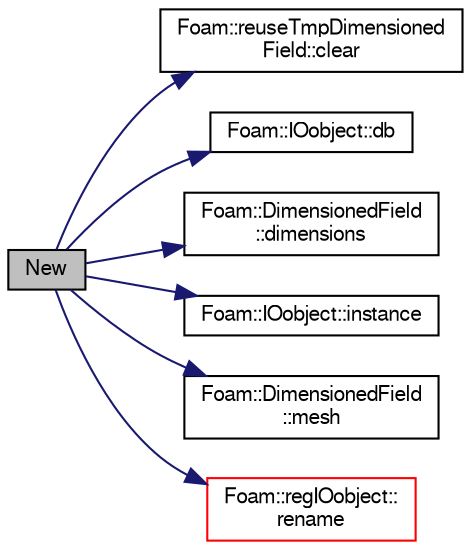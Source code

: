 digraph "New"
{
  bgcolor="transparent";
  edge [fontname="FreeSans",fontsize="10",labelfontname="FreeSans",labelfontsize="10"];
  node [fontname="FreeSans",fontsize="10",shape=record];
  rankdir="LR";
  Node0 [label="New",height=0.2,width=0.4,color="black", fillcolor="grey75", style="filled", fontcolor="black"];
  Node0 -> Node1 [color="midnightblue",fontsize="10",style="solid",fontname="FreeSans"];
  Node1 [label="Foam::reuseTmpDimensioned\lField::clear",height=0.2,width=0.4,color="black",URL="$a26394.html#aaa3059115b3dd8823d59eb56c23db009"];
  Node0 -> Node2 [color="midnightblue",fontsize="10",style="solid",fontname="FreeSans"];
  Node2 [label="Foam::IOobject::db",height=0.2,width=0.4,color="black",URL="$a26142.html#a65cc75d9f80b1df5c3184fb2274a97f1",tooltip="Return the local objectRegistry. "];
  Node0 -> Node3 [color="midnightblue",fontsize="10",style="solid",fontname="FreeSans"];
  Node3 [label="Foam::DimensionedField\l::dimensions",height=0.2,width=0.4,color="black",URL="$a26390.html#a66989c1e0666e0d0c93a2056ce75599e",tooltip="Return dimensions. "];
  Node0 -> Node4 [color="midnightblue",fontsize="10",style="solid",fontname="FreeSans"];
  Node4 [label="Foam::IOobject::instance",height=0.2,width=0.4,color="black",URL="$a26142.html#acac6de003b420b848571b5064e50ed89"];
  Node0 -> Node5 [color="midnightblue",fontsize="10",style="solid",fontname="FreeSans"];
  Node5 [label="Foam::DimensionedField\l::mesh",height=0.2,width=0.4,color="black",URL="$a26390.html#a8f1110830348a1448a14ab5e3cf47e3b",tooltip="Return mesh. "];
  Node0 -> Node6 [color="midnightblue",fontsize="10",style="solid",fontname="FreeSans"];
  Node6 [label="Foam::regIOobject::\lrename",height=0.2,width=0.4,color="red",URL="$a26334.html#af41376d1e0031e06613d5ce3c740cf7d",tooltip="Rename. "];
}
